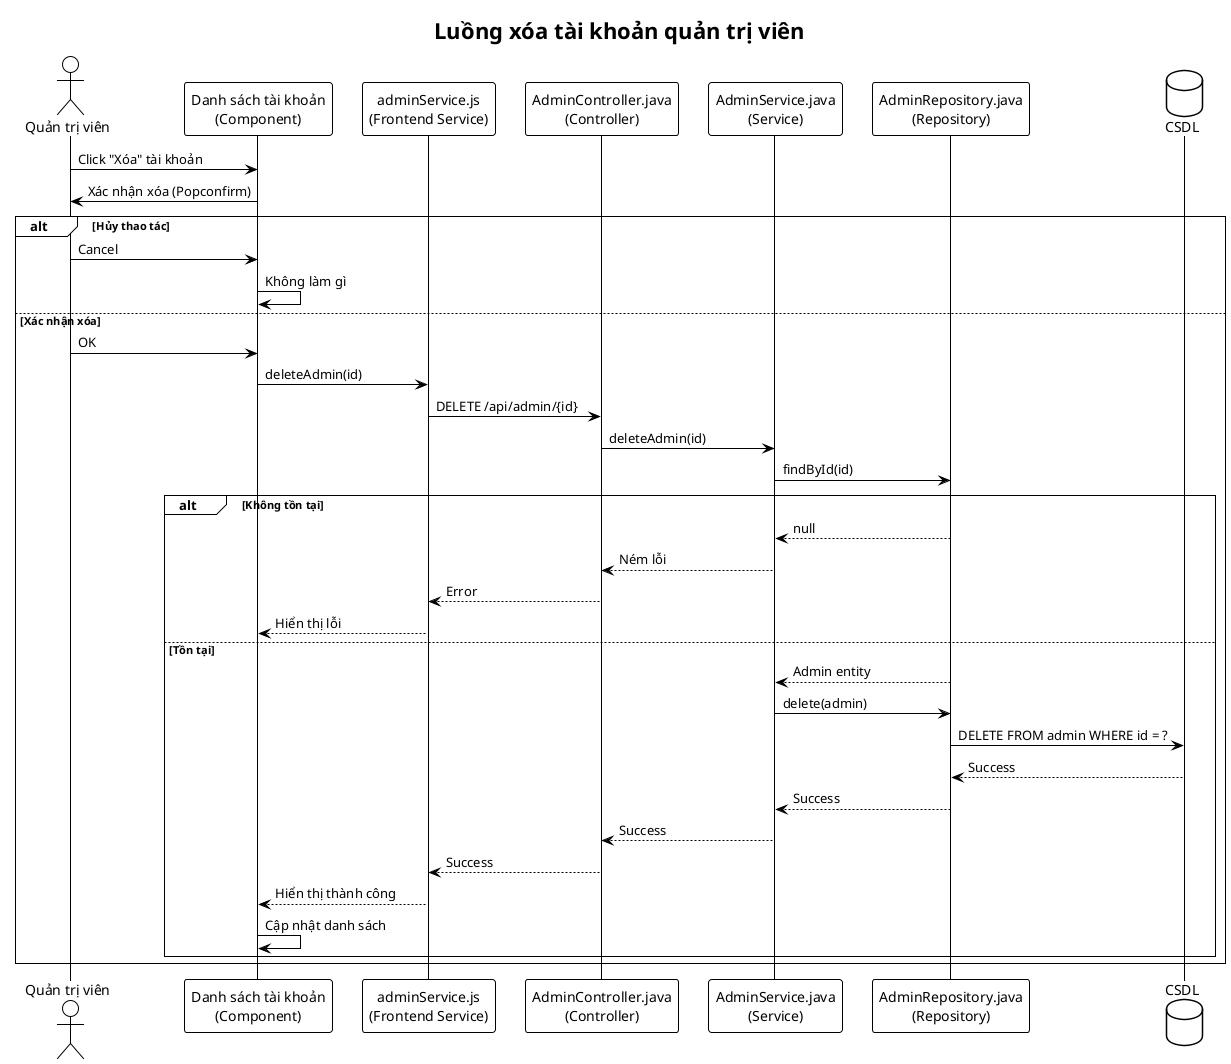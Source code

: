 @startuml
!theme plain
title Luồng xóa tài khoản quản trị viên

actor "Quản trị viên" as User

participant "Danh sách tài khoản\n(Component)" as Component
participant "adminService.js\n(Frontend Service)" as FrontendService
participant "AdminController.java\n(Controller)" as Controller
participant "AdminService.java\n(Service)" as Service
participant "AdminRepository.java\n(Repository)" as Repository
database "CSDL" as DB

User -> Component: Click "Xóa" tài khoản
Component -> User: Xác nhận xóa (Popconfirm)

alt Hủy thao tác
    User -> Component: Cancel
    Component -> Component: Không làm gì
else Xác nhận xóa
    User -> Component: OK
    Component -> FrontendService: deleteAdmin(id)
    FrontendService -> Controller: DELETE /api/admin/{id}
    Controller -> Service: deleteAdmin(id)

    Service -> Repository: findById(id)
    alt Không tồn tại
        Repository --> Service: null
        Service --> Controller: Ném lỗi
        Controller --> FrontendService: Error
        FrontendService --> Component: Hiển thị lỗi
    else Tồn tại
        Repository --> Service: Admin entity
        Service -> Repository: delete(admin)
        Repository -> DB: DELETE FROM admin WHERE id = ?
        DB --> Repository: Success
        Repository --> Service: Success
        Service --> Controller: Success
        Controller --> FrontendService: Success
        FrontendService --> Component: Hiển thị thành công
        Component -> Component: Cập nhật danh sách
    end
end
@enduml
